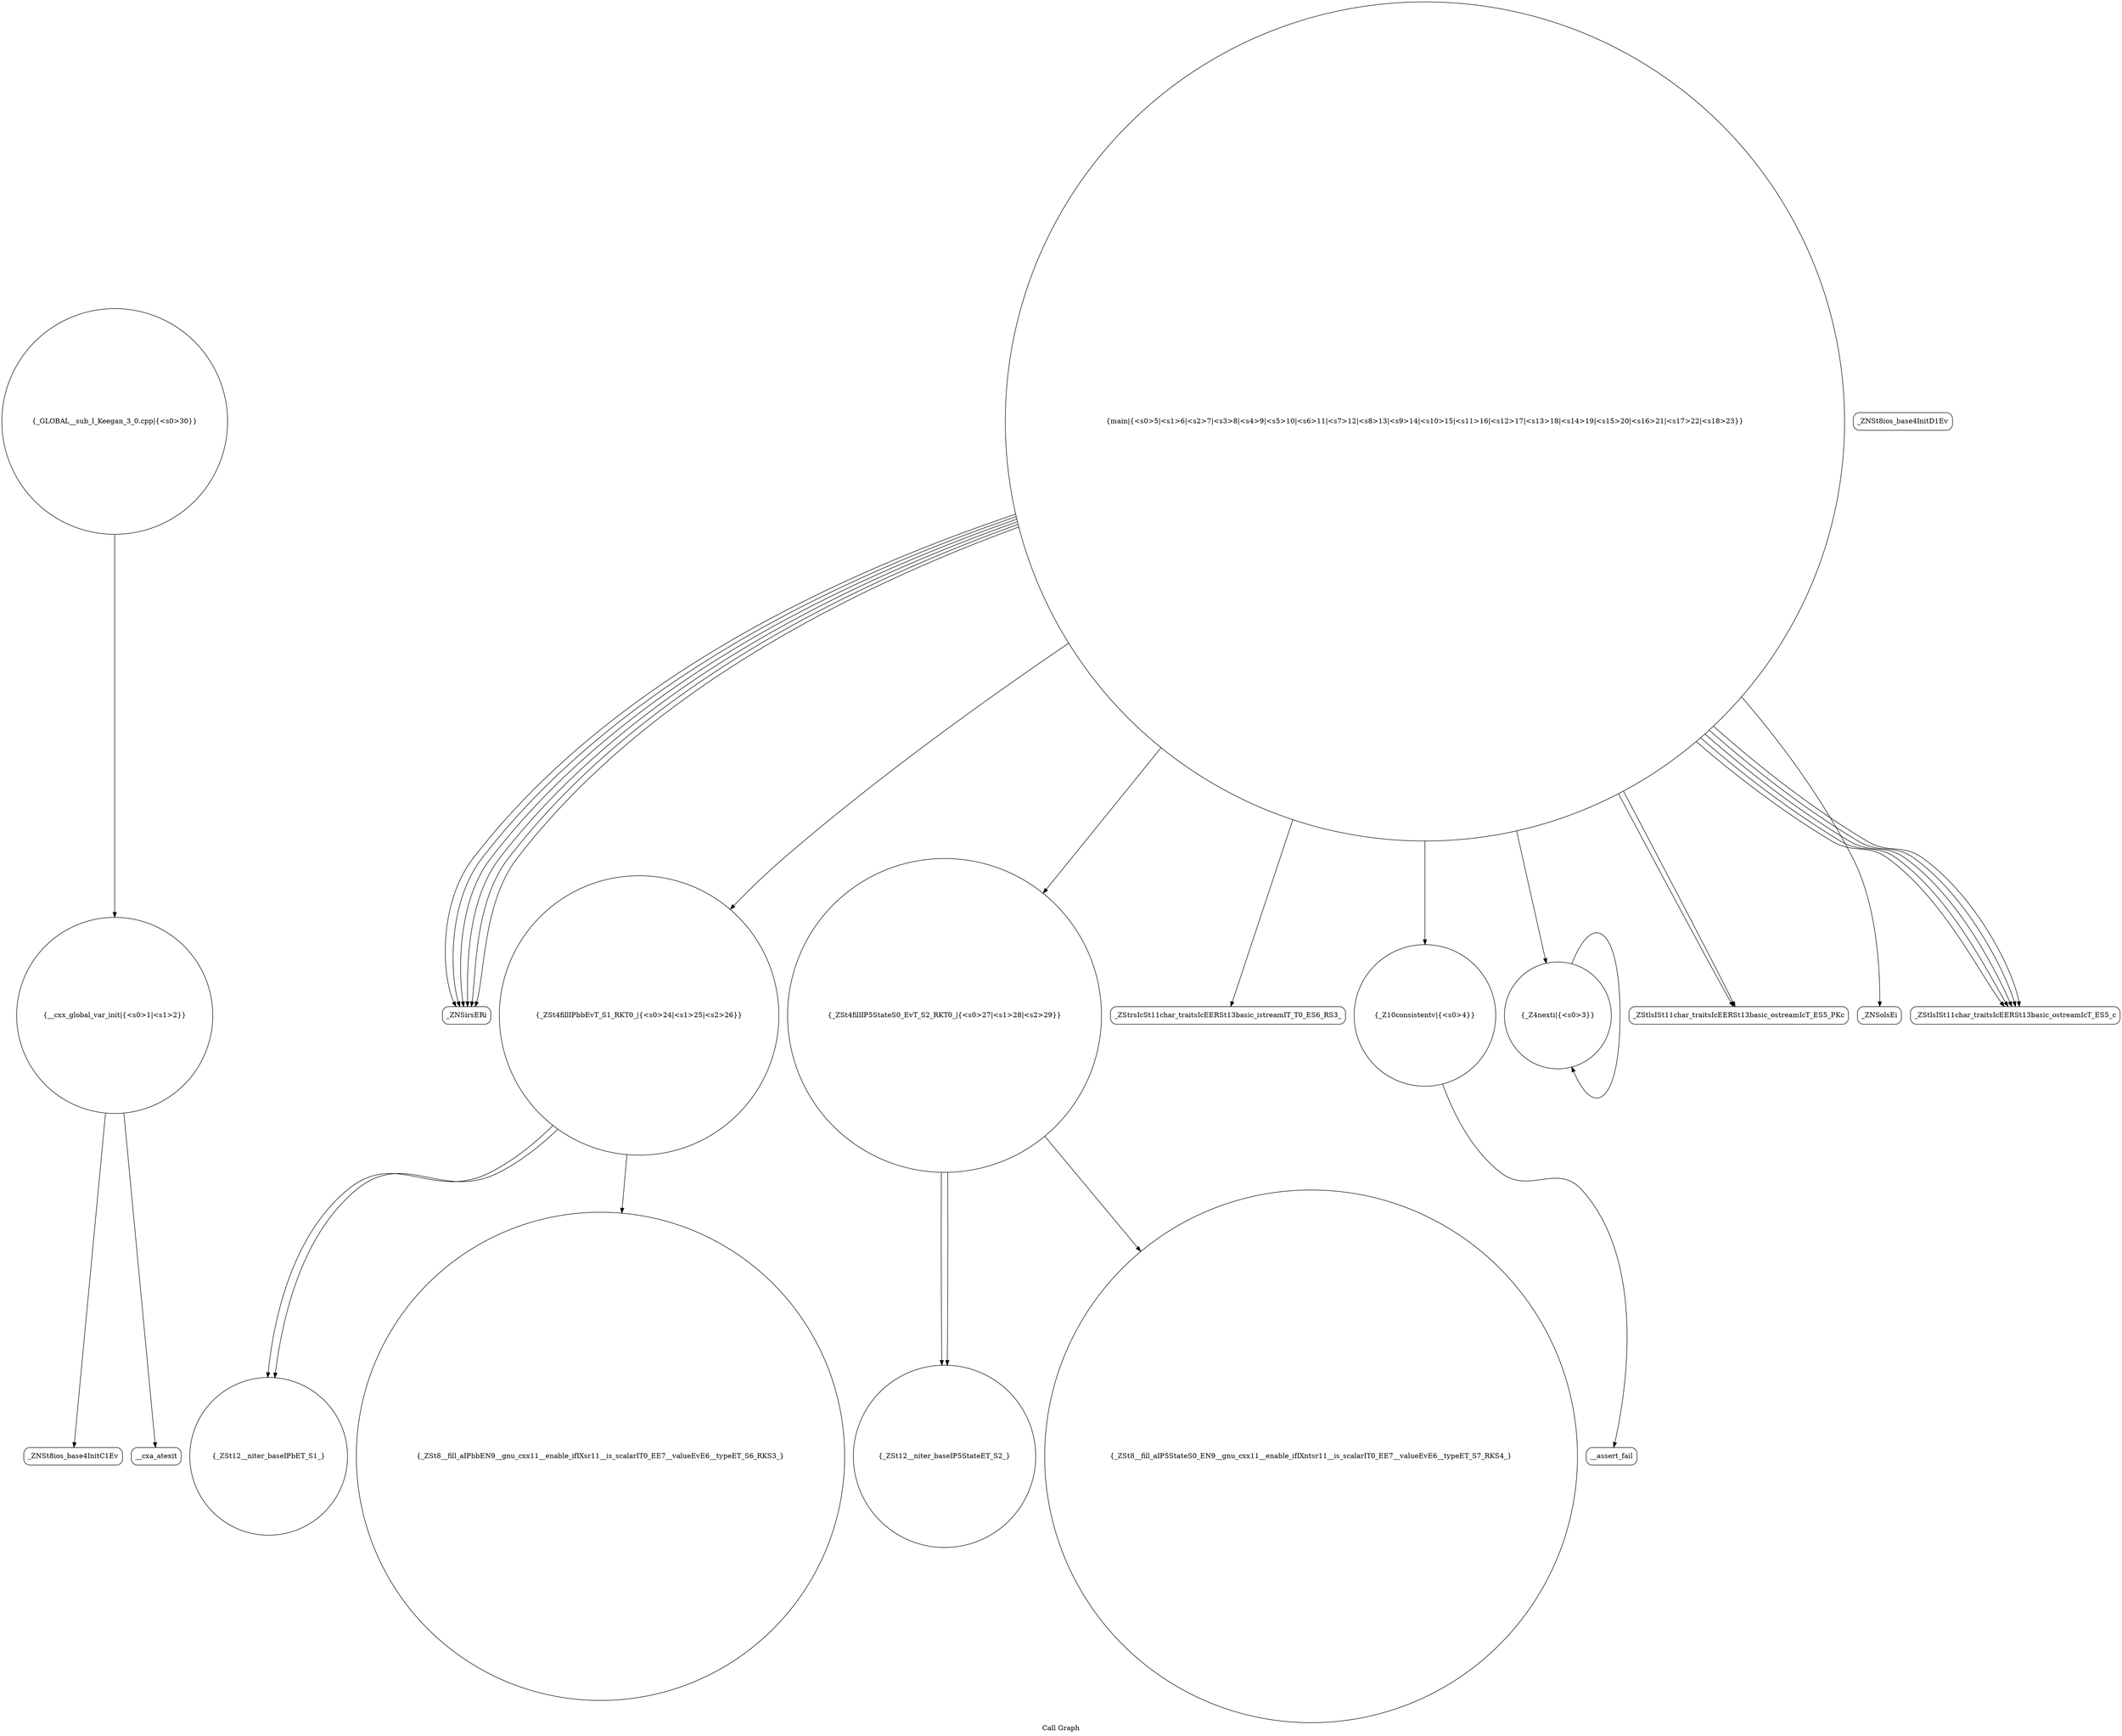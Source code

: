 digraph "Call Graph" {
	label="Call Graph";

	Node0x55fe8894a5e0 [shape=record,shape=circle,label="{__cxx_global_var_init|{<s0>1|<s1>2}}"];
	Node0x55fe8894a5e0:s0 -> Node0x55fe8894aa70[color=black];
	Node0x55fe8894a5e0:s1 -> Node0x55fe8894ab70[color=black];
	Node0x55fe8894ad70 [shape=record,shape=circle,label="{main|{<s0>5|<s1>6|<s2>7|<s3>8|<s4>9|<s5>10|<s6>11|<s7>12|<s8>13|<s9>14|<s10>15|<s11>16|<s12>17|<s13>18|<s14>19|<s15>20|<s16>21|<s17>22|<s18>23}}"];
	Node0x55fe8894ad70:s0 -> Node0x55fe8894adf0[color=black];
	Node0x55fe8894ad70:s1 -> Node0x55fe8894adf0[color=black];
	Node0x55fe8894ad70:s2 -> Node0x55fe8894adf0[color=black];
	Node0x55fe8894ad70:s3 -> Node0x55fe8894ae70[color=black];
	Node0x55fe8894ad70:s4 -> Node0x55fe8894aef0[color=black];
	Node0x55fe8894ad70:s5 -> Node0x55fe8894adf0[color=black];
	Node0x55fe8894ad70:s6 -> Node0x55fe8894af70[color=black];
	Node0x55fe8894ad70:s7 -> Node0x55fe8894adf0[color=black];
	Node0x55fe8894ad70:s8 -> Node0x55fe8894adf0[color=black];
	Node0x55fe8894ad70:s9 -> Node0x55fe8894ac70[color=black];
	Node0x55fe8894ad70:s10 -> Node0x55fe8894abf0[color=black];
	Node0x55fe8894ad70:s11 -> Node0x55fe8894aff0[color=black];
	Node0x55fe8894ad70:s12 -> Node0x55fe8894b070[color=black];
	Node0x55fe8894ad70:s13 -> Node0x55fe8894aff0[color=black];
	Node0x55fe8894ad70:s14 -> Node0x55fe8894b0f0[color=black];
	Node0x55fe8894ad70:s15 -> Node0x55fe8894b0f0[color=black];
	Node0x55fe8894ad70:s16 -> Node0x55fe8894b0f0[color=black];
	Node0x55fe8894ad70:s17 -> Node0x55fe8894b0f0[color=black];
	Node0x55fe8894ad70:s18 -> Node0x55fe8894b0f0[color=black];
	Node0x55fe8894b0f0 [shape=record,shape=Mrecord,label="{_ZStlsISt11char_traitsIcEERSt13basic_ostreamIcT_ES5_c}"];
	Node0x55fe8894aaf0 [shape=record,shape=Mrecord,label="{_ZNSt8ios_base4InitD1Ev}"];
	Node0x55fe8894ae70 [shape=record,shape=circle,label="{_ZSt4fillIPbbEvT_S1_RKT0_|{<s0>24|<s1>25|<s2>26}}"];
	Node0x55fe8894ae70:s0 -> Node0x55fe8894b1f0[color=black];
	Node0x55fe8894ae70:s1 -> Node0x55fe8894b1f0[color=black];
	Node0x55fe8894ae70:s2 -> Node0x55fe8894b170[color=black];
	Node0x55fe8894b1f0 [shape=record,shape=circle,label="{_ZSt12__niter_baseIPbET_S1_}"];
	Node0x55fe8894abf0 [shape=record,shape=circle,label="{_Z4nexti|{<s0>3}}"];
	Node0x55fe8894abf0:s0 -> Node0x55fe8894abf0[color=black];
	Node0x55fe8894af70 [shape=record,shape=Mrecord,label="{_ZStrsIcSt11char_traitsIcEERSt13basic_istreamIT_T0_ES6_RS3_}"];
	Node0x55fe8894b2f0 [shape=record,shape=circle,label="{_ZSt12__niter_baseIP5StateET_S2_}"];
	Node0x55fe8894acf0 [shape=record,shape=Mrecord,label="{__assert_fail}"];
	Node0x55fe8894b070 [shape=record,shape=Mrecord,label="{_ZNSolsEi}"];
	Node0x55fe8894aa70 [shape=record,shape=Mrecord,label="{_ZNSt8ios_base4InitC1Ev}"];
	Node0x55fe8894adf0 [shape=record,shape=Mrecord,label="{_ZNSirsERi}"];
	Node0x55fe8894b170 [shape=record,shape=circle,label="{_ZSt8__fill_aIPbbEN9__gnu_cxx11__enable_ifIXsr11__is_scalarIT0_EE7__valueEvE6__typeET_S6_RKS3_}"];
	Node0x55fe8894ab70 [shape=record,shape=Mrecord,label="{__cxa_atexit}"];
	Node0x55fe8894aef0 [shape=record,shape=circle,label="{_ZSt4fillIP5StateS0_EvT_S2_RKT0_|{<s0>27|<s1>28|<s2>29}}"];
	Node0x55fe8894aef0:s0 -> Node0x55fe8894b2f0[color=black];
	Node0x55fe8894aef0:s1 -> Node0x55fe8894b2f0[color=black];
	Node0x55fe8894aef0:s2 -> Node0x55fe8894b270[color=black];
	Node0x55fe8894b270 [shape=record,shape=circle,label="{_ZSt8__fill_aIP5StateS0_EN9__gnu_cxx11__enable_ifIXntsr11__is_scalarIT0_EE7__valueEvE6__typeET_S7_RKS4_}"];
	Node0x55fe8894ac70 [shape=record,shape=circle,label="{_Z10consistentv|{<s0>4}}"];
	Node0x55fe8894ac70:s0 -> Node0x55fe8894acf0[color=black];
	Node0x55fe8894aff0 [shape=record,shape=Mrecord,label="{_ZStlsISt11char_traitsIcEERSt13basic_ostreamIcT_ES5_PKc}"];
	Node0x55fe8894b370 [shape=record,shape=circle,label="{_GLOBAL__sub_I_Keegan_3_0.cpp|{<s0>30}}"];
	Node0x55fe8894b370:s0 -> Node0x55fe8894a5e0[color=black];
}
